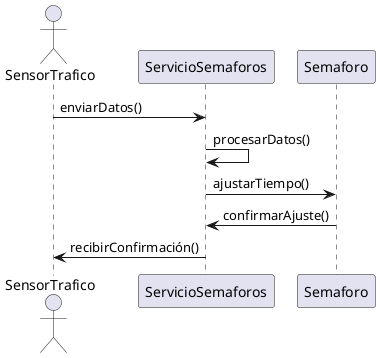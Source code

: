 @startuml
actor SensorTrafico as Sensor
participant ServicioSemaforos as Servicio
participant Semaforo

Sensor -> Servicio : enviarDatos()
Servicio -> Servicio : procesarDatos()
Servicio -> Semaforo : ajustarTiempo()
Semaforo -> Servicio : confirmarAjuste()
Servicio -> Sensor : recibirConfirmación()
@enduml
